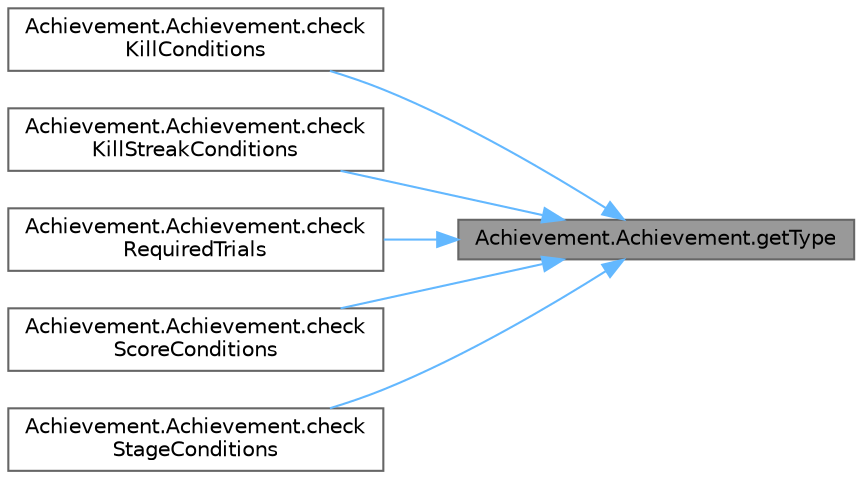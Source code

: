 digraph "Achievement.Achievement.getType"
{
 // LATEX_PDF_SIZE
  bgcolor="transparent";
  edge [fontname=Helvetica,fontsize=10,labelfontname=Helvetica,labelfontsize=10];
  node [fontname=Helvetica,fontsize=10,shape=box,height=0.2,width=0.4];
  rankdir="RL";
  Node1 [id="Node000001",label="Achievement.Achievement.getType",height=0.2,width=0.4,color="gray40", fillcolor="grey60", style="filled", fontcolor="black",tooltip=" "];
  Node1 -> Node2 [id="edge1_Node000001_Node000002",dir="back",color="steelblue1",style="solid",tooltip=" "];
  Node2 [id="Node000002",label="Achievement.Achievement.check\lKillConditions",height=0.2,width=0.4,color="grey40", fillcolor="white", style="filled",URL="$class_achievement_1_1_achievement.html#ae8959da9c049ae6c2dab6f0fb61d7898",tooltip=" "];
  Node1 -> Node3 [id="edge2_Node000001_Node000003",dir="back",color="steelblue1",style="solid",tooltip=" "];
  Node3 [id="Node000003",label="Achievement.Achievement.check\lKillStreakConditions",height=0.2,width=0.4,color="grey40", fillcolor="white", style="filled",URL="$class_achievement_1_1_achievement.html#a6a1933fa040cc9be60b3c88e66a16bb0",tooltip=" "];
  Node1 -> Node4 [id="edge3_Node000001_Node000004",dir="back",color="steelblue1",style="solid",tooltip=" "];
  Node4 [id="Node000004",label="Achievement.Achievement.check\lRequiredTrials",height=0.2,width=0.4,color="grey40", fillcolor="white", style="filled",URL="$class_achievement_1_1_achievement.html#ad313b18b2d194b80883ec751943cb10b",tooltip=" "];
  Node1 -> Node5 [id="edge4_Node000001_Node000005",dir="back",color="steelblue1",style="solid",tooltip=" "];
  Node5 [id="Node000005",label="Achievement.Achievement.check\lScoreConditions",height=0.2,width=0.4,color="grey40", fillcolor="white", style="filled",URL="$class_achievement_1_1_achievement.html#a2c2e46d3b572a17f30f82c52fa6e2c92",tooltip=" "];
  Node1 -> Node6 [id="edge5_Node000001_Node000006",dir="back",color="steelblue1",style="solid",tooltip=" "];
  Node6 [id="Node000006",label="Achievement.Achievement.check\lStageConditions",height=0.2,width=0.4,color="grey40", fillcolor="white", style="filled",URL="$class_achievement_1_1_achievement.html#ada22f4ffd8a59182f59b5a609bc5cab6",tooltip=" "];
}
